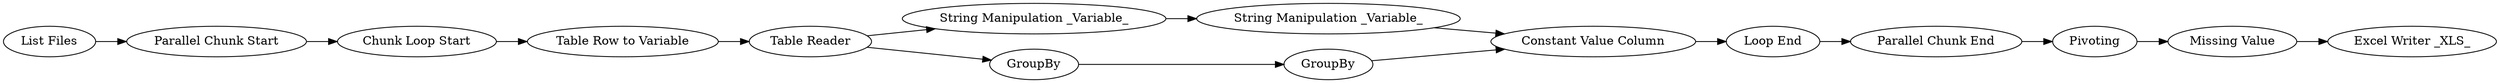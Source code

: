 digraph {
	520 [label="Table Row to Variable"]
	521 [label="Parallel Chunk End"]
	522 [label="String Manipulation _Variable_"]
	523 [label=GroupBy]
	524 [label="Constant Value Column"]
	525 [label="String Manipulation _Variable_"]
	526 [label="Loop End"]
	527 [label="Parallel Chunk Start"]
	528 [label="List Files"]
	529 [label=GroupBy]
	530 [label="Table Reader"]
	531 [label="Chunk Loop Start"]
	532 [label="Missing Value"]
	533 [label=Pivoting]
	534 [label="Excel Writer _XLS_"]
	520 -> 530
	521 -> 533
	522 -> 525
	523 -> 524
	524 -> 526
	525 -> 524
	526 -> 521
	527 -> 531
	528 -> 527
	529 -> 523
	530 -> 529
	530 -> 522
	531 -> 520
	532 -> 534
	533 -> 532
	rankdir=LR
}
